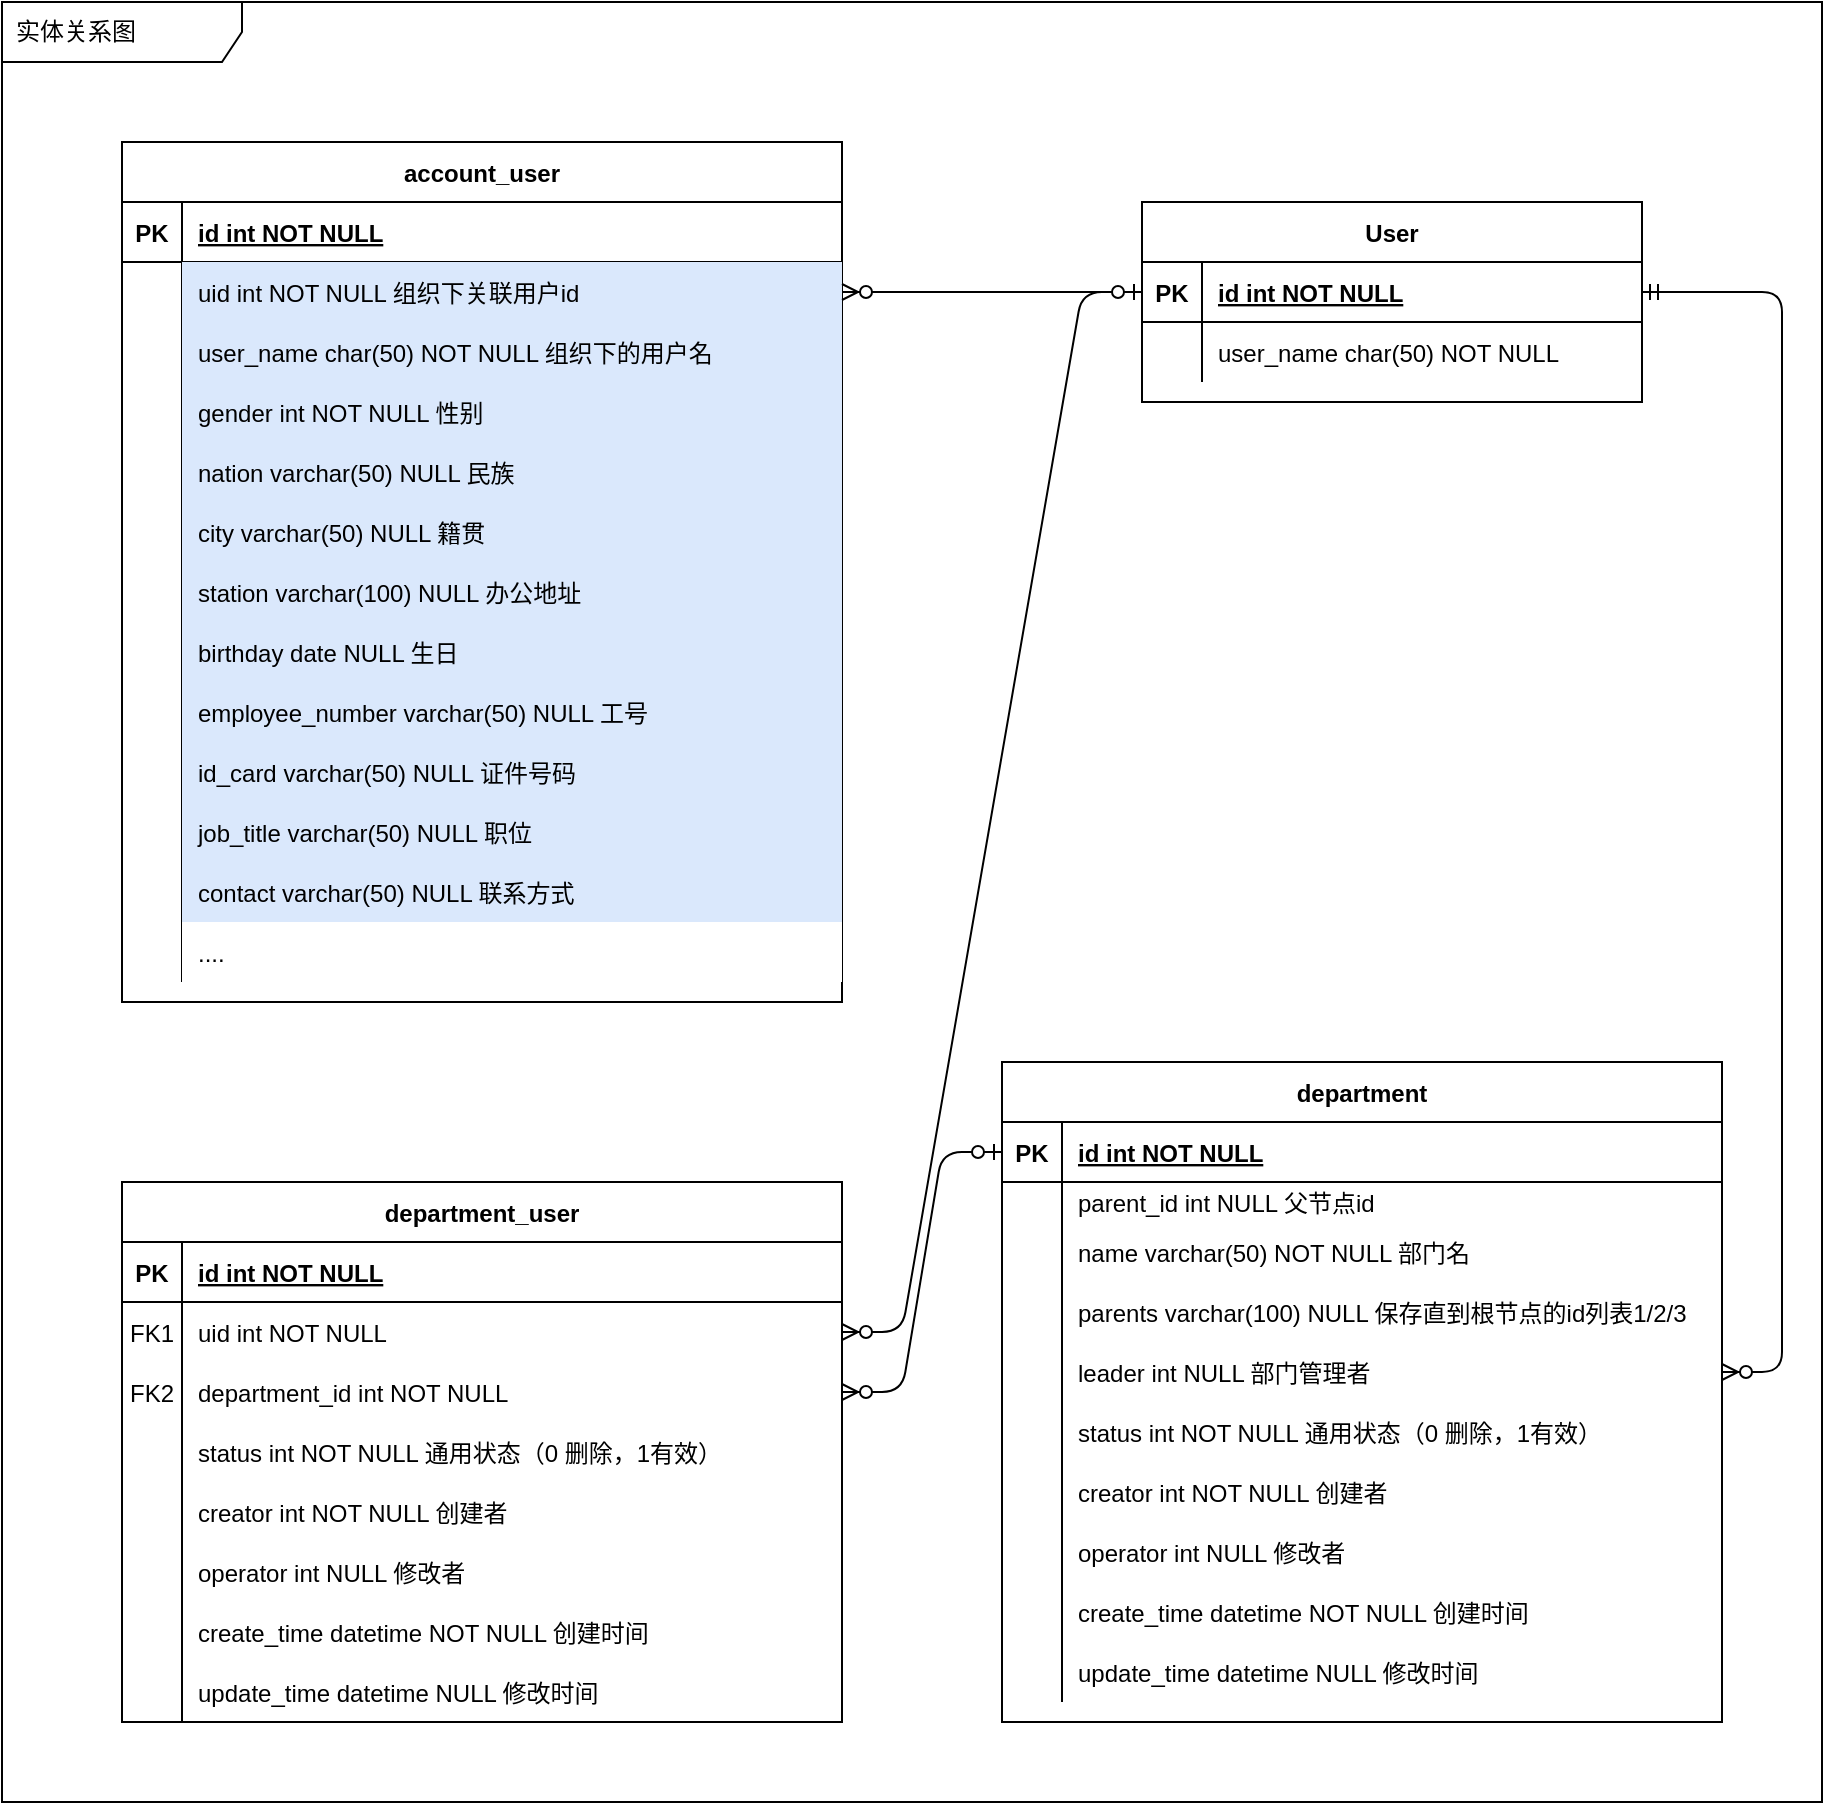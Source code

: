 <mxfile version="15.2.1" type="github" pages="2">
  <diagram id="R2lEEEUBdFMjLlhIrx00" name="部门成员">
    <mxGraphModel dx="2608" dy="819" grid="1" gridSize="10" guides="1" tooltips="1" connect="1" arrows="1" fold="1" page="1" pageScale="1" pageWidth="850" pageHeight="1100" math="0" shadow="0" extFonts="Permanent Marker^https://fonts.googleapis.com/css?family=Permanent+Marker">
      <root>
        <mxCell id="0" />
        <mxCell id="1" parent="0" />
        <mxCell id="nXsBDGM92rr0ssVComMT-1" value="实体关系图" style="shape=umlFrame;whiteSpace=wrap;html=1;width=120;height=30;boundedLbl=1;verticalAlign=middle;align=left;spacingLeft=5;" vertex="1" parent="1">
          <mxGeometry x="-60" y="60" width="910" height="900" as="geometry" />
        </mxCell>
        <mxCell id="C-vyLk0tnHw3VtMMgP7b-1" value="" style="edgeStyle=entityRelationEdgeStyle;endArrow=ERzeroToMany;startArrow=ERone;endFill=1;startFill=0;" parent="1" source="C-vyLk0tnHw3VtMMgP7b-24" target="C-vyLk0tnHw3VtMMgP7b-6" edge="1">
          <mxGeometry width="100" height="100" relative="1" as="geometry">
            <mxPoint x="400" y="720" as="sourcePoint" />
            <mxPoint x="500" y="620" as="targetPoint" />
          </mxGeometry>
        </mxCell>
        <mxCell id="C-vyLk0tnHw3VtMMgP7b-2" value="department_user" style="shape=table;startSize=30;container=1;collapsible=1;childLayout=tableLayout;fixedRows=1;rowLines=0;fontStyle=1;align=center;resizeLast=1;" parent="1" vertex="1">
          <mxGeometry y="650" width="360" height="270" as="geometry" />
        </mxCell>
        <mxCell id="C-vyLk0tnHw3VtMMgP7b-3" value="" style="shape=partialRectangle;collapsible=0;dropTarget=0;pointerEvents=0;fillColor=none;points=[[0,0.5],[1,0.5]];portConstraint=eastwest;top=0;left=0;right=0;bottom=1;" parent="C-vyLk0tnHw3VtMMgP7b-2" vertex="1">
          <mxGeometry y="30" width="360" height="30" as="geometry" />
        </mxCell>
        <mxCell id="C-vyLk0tnHw3VtMMgP7b-4" value="PK" style="shape=partialRectangle;overflow=hidden;connectable=0;fillColor=none;top=0;left=0;bottom=0;right=0;fontStyle=1;" parent="C-vyLk0tnHw3VtMMgP7b-3" vertex="1">
          <mxGeometry width="30" height="30" as="geometry" />
        </mxCell>
        <mxCell id="C-vyLk0tnHw3VtMMgP7b-5" value="id int NOT NULL " style="shape=partialRectangle;overflow=hidden;connectable=0;fillColor=none;top=0;left=0;bottom=0;right=0;align=left;spacingLeft=6;fontStyle=5;" parent="C-vyLk0tnHw3VtMMgP7b-3" vertex="1">
          <mxGeometry x="30" width="330" height="30" as="geometry" />
        </mxCell>
        <mxCell id="C-vyLk0tnHw3VtMMgP7b-6" value="" style="shape=partialRectangle;collapsible=0;dropTarget=0;pointerEvents=0;fillColor=none;points=[[0,0.5],[1,0.5]];portConstraint=eastwest;top=0;left=0;right=0;bottom=0;" parent="C-vyLk0tnHw3VtMMgP7b-2" vertex="1">
          <mxGeometry y="60" width="360" height="30" as="geometry" />
        </mxCell>
        <mxCell id="C-vyLk0tnHw3VtMMgP7b-7" value="FK1" style="shape=partialRectangle;overflow=hidden;connectable=0;fillColor=none;top=0;left=0;bottom=0;right=0;" parent="C-vyLk0tnHw3VtMMgP7b-6" vertex="1">
          <mxGeometry width="30" height="30" as="geometry" />
        </mxCell>
        <mxCell id="C-vyLk0tnHw3VtMMgP7b-8" value="uid int NOT NULL" style="shape=partialRectangle;overflow=hidden;connectable=0;fillColor=none;top=0;left=0;bottom=0;right=0;align=left;spacingLeft=6;" parent="C-vyLk0tnHw3VtMMgP7b-6" vertex="1">
          <mxGeometry x="30" width="330" height="30" as="geometry" />
        </mxCell>
        <mxCell id="C-vyLk0tnHw3VtMMgP7b-9" value="" style="shape=partialRectangle;collapsible=0;dropTarget=0;pointerEvents=0;fillColor=none;points=[[0,0.5],[1,0.5]];portConstraint=eastwest;top=0;left=0;right=0;bottom=0;" parent="C-vyLk0tnHw3VtMMgP7b-2" vertex="1">
          <mxGeometry y="90" width="360" height="30" as="geometry" />
        </mxCell>
        <mxCell id="C-vyLk0tnHw3VtMMgP7b-10" value="FK2" style="shape=partialRectangle;overflow=hidden;connectable=0;fillColor=none;top=0;left=0;bottom=0;right=0;" parent="C-vyLk0tnHw3VtMMgP7b-9" vertex="1">
          <mxGeometry width="30" height="30" as="geometry" />
        </mxCell>
        <mxCell id="C-vyLk0tnHw3VtMMgP7b-11" value="department_id int NOT NULL" style="shape=partialRectangle;overflow=hidden;connectable=0;fillColor=none;top=0;left=0;bottom=0;right=0;align=left;spacingLeft=6;" parent="C-vyLk0tnHw3VtMMgP7b-9" vertex="1">
          <mxGeometry x="30" width="330" height="30" as="geometry" />
        </mxCell>
        <mxCell id="Lw-cmZCCrCGT3gQhGZ3B-30" value="" style="shape=partialRectangle;collapsible=0;dropTarget=0;pointerEvents=0;fillColor=none;points=[[0,0.5],[1,0.5]];portConstraint=eastwest;top=0;left=0;right=0;bottom=0;" vertex="1" parent="C-vyLk0tnHw3VtMMgP7b-2">
          <mxGeometry y="120" width="360" height="30" as="geometry" />
        </mxCell>
        <mxCell id="Lw-cmZCCrCGT3gQhGZ3B-31" value="" style="shape=partialRectangle;overflow=hidden;connectable=0;fillColor=none;top=0;left=0;bottom=0;right=0;" vertex="1" parent="Lw-cmZCCrCGT3gQhGZ3B-30">
          <mxGeometry width="30" height="30" as="geometry" />
        </mxCell>
        <mxCell id="Lw-cmZCCrCGT3gQhGZ3B-32" value="status int NOT NULL 通用状态（0 删除，1有效）" style="shape=partialRectangle;overflow=hidden;connectable=0;fillColor=none;top=0;left=0;bottom=0;right=0;align=left;spacingLeft=6;" vertex="1" parent="Lw-cmZCCrCGT3gQhGZ3B-30">
          <mxGeometry x="30" width="330" height="30" as="geometry" />
        </mxCell>
        <mxCell id="Lw-cmZCCrCGT3gQhGZ3B-33" value="" style="shape=partialRectangle;collapsible=0;dropTarget=0;pointerEvents=0;fillColor=none;points=[[0,0.5],[1,0.5]];portConstraint=eastwest;top=0;left=0;right=0;bottom=0;" vertex="1" parent="C-vyLk0tnHw3VtMMgP7b-2">
          <mxGeometry y="150" width="360" height="30" as="geometry" />
        </mxCell>
        <mxCell id="Lw-cmZCCrCGT3gQhGZ3B-34" value="" style="shape=partialRectangle;overflow=hidden;connectable=0;fillColor=none;top=0;left=0;bottom=0;right=0;" vertex="1" parent="Lw-cmZCCrCGT3gQhGZ3B-33">
          <mxGeometry width="30" height="30" as="geometry" />
        </mxCell>
        <mxCell id="Lw-cmZCCrCGT3gQhGZ3B-35" value="creator int NOT NULL 创建者" style="shape=partialRectangle;overflow=hidden;connectable=0;fillColor=none;top=0;left=0;bottom=0;right=0;align=left;spacingLeft=6;" vertex="1" parent="Lw-cmZCCrCGT3gQhGZ3B-33">
          <mxGeometry x="30" width="330" height="30" as="geometry" />
        </mxCell>
        <mxCell id="Lw-cmZCCrCGT3gQhGZ3B-36" value="" style="shape=partialRectangle;collapsible=0;dropTarget=0;pointerEvents=0;fillColor=none;points=[[0,0.5],[1,0.5]];portConstraint=eastwest;top=0;left=0;right=0;bottom=0;" vertex="1" parent="C-vyLk0tnHw3VtMMgP7b-2">
          <mxGeometry y="180" width="360" height="30" as="geometry" />
        </mxCell>
        <mxCell id="Lw-cmZCCrCGT3gQhGZ3B-37" value="" style="shape=partialRectangle;overflow=hidden;connectable=0;fillColor=none;top=0;left=0;bottom=0;right=0;" vertex="1" parent="Lw-cmZCCrCGT3gQhGZ3B-36">
          <mxGeometry width="30" height="30" as="geometry" />
        </mxCell>
        <mxCell id="Lw-cmZCCrCGT3gQhGZ3B-38" value="operator int NULL 修改者" style="shape=partialRectangle;overflow=hidden;connectable=0;fillColor=none;top=0;left=0;bottom=0;right=0;align=left;spacingLeft=6;" vertex="1" parent="Lw-cmZCCrCGT3gQhGZ3B-36">
          <mxGeometry x="30" width="330" height="30" as="geometry" />
        </mxCell>
        <mxCell id="Lw-cmZCCrCGT3gQhGZ3B-39" value="" style="shape=partialRectangle;collapsible=0;dropTarget=0;pointerEvents=0;fillColor=none;points=[[0,0.5],[1,0.5]];portConstraint=eastwest;top=0;left=0;right=0;bottom=0;" vertex="1" parent="C-vyLk0tnHw3VtMMgP7b-2">
          <mxGeometry y="210" width="360" height="30" as="geometry" />
        </mxCell>
        <mxCell id="Lw-cmZCCrCGT3gQhGZ3B-40" value="" style="shape=partialRectangle;overflow=hidden;connectable=0;fillColor=none;top=0;left=0;bottom=0;right=0;" vertex="1" parent="Lw-cmZCCrCGT3gQhGZ3B-39">
          <mxGeometry width="30" height="30" as="geometry" />
        </mxCell>
        <mxCell id="Lw-cmZCCrCGT3gQhGZ3B-41" value="create_time datetime NOT NULL 创建时间" style="shape=partialRectangle;overflow=hidden;connectable=0;fillColor=none;top=0;left=0;bottom=0;right=0;align=left;spacingLeft=6;" vertex="1" parent="Lw-cmZCCrCGT3gQhGZ3B-39">
          <mxGeometry x="30" width="330" height="30" as="geometry" />
        </mxCell>
        <mxCell id="Lw-cmZCCrCGT3gQhGZ3B-42" value="" style="shape=partialRectangle;collapsible=0;dropTarget=0;pointerEvents=0;fillColor=none;points=[[0,0.5],[1,0.5]];portConstraint=eastwest;top=0;left=0;right=0;bottom=0;" vertex="1" parent="C-vyLk0tnHw3VtMMgP7b-2">
          <mxGeometry y="240" width="360" height="30" as="geometry" />
        </mxCell>
        <mxCell id="Lw-cmZCCrCGT3gQhGZ3B-43" value="" style="shape=partialRectangle;overflow=hidden;connectable=0;fillColor=none;top=0;left=0;bottom=0;right=0;" vertex="1" parent="Lw-cmZCCrCGT3gQhGZ3B-42">
          <mxGeometry width="30" height="30" as="geometry" />
        </mxCell>
        <mxCell id="Lw-cmZCCrCGT3gQhGZ3B-44" value="update_time datetime NULL 修改时间" style="shape=partialRectangle;overflow=hidden;connectable=0;fillColor=none;top=0;left=0;bottom=0;right=0;align=left;spacingLeft=6;" vertex="1" parent="Lw-cmZCCrCGT3gQhGZ3B-42">
          <mxGeometry x="30" width="330" height="30" as="geometry" />
        </mxCell>
        <mxCell id="C-vyLk0tnHw3VtMMgP7b-13" value="department" style="shape=table;startSize=30;container=1;collapsible=1;childLayout=tableLayout;fixedRows=1;rowLines=0;fontStyle=1;align=center;resizeLast=1;" parent="1" vertex="1">
          <mxGeometry x="440" y="590" width="360" height="330" as="geometry" />
        </mxCell>
        <mxCell id="C-vyLk0tnHw3VtMMgP7b-14" value="" style="shape=partialRectangle;collapsible=0;dropTarget=0;pointerEvents=0;fillColor=none;points=[[0,0.5],[1,0.5]];portConstraint=eastwest;top=0;left=0;right=0;bottom=1;" parent="C-vyLk0tnHw3VtMMgP7b-13" vertex="1">
          <mxGeometry y="30" width="360" height="30" as="geometry" />
        </mxCell>
        <mxCell id="C-vyLk0tnHw3VtMMgP7b-15" value="PK" style="shape=partialRectangle;overflow=hidden;connectable=0;fillColor=none;top=0;left=0;bottom=0;right=0;fontStyle=1;" parent="C-vyLk0tnHw3VtMMgP7b-14" vertex="1">
          <mxGeometry width="30" height="30" as="geometry" />
        </mxCell>
        <mxCell id="C-vyLk0tnHw3VtMMgP7b-16" value="id int NOT NULL " style="shape=partialRectangle;overflow=hidden;connectable=0;fillColor=none;top=0;left=0;bottom=0;right=0;align=left;spacingLeft=6;fontStyle=5;" parent="C-vyLk0tnHw3VtMMgP7b-14" vertex="1">
          <mxGeometry x="30" width="330" height="30" as="geometry" />
        </mxCell>
        <mxCell id="C-vyLk0tnHw3VtMMgP7b-17" value="" style="shape=partialRectangle;collapsible=0;dropTarget=0;pointerEvents=0;fillColor=none;points=[[0,0.5],[1,0.5]];portConstraint=eastwest;top=0;left=0;right=0;bottom=0;" parent="C-vyLk0tnHw3VtMMgP7b-13" vertex="1">
          <mxGeometry y="60" width="360" height="20" as="geometry" />
        </mxCell>
        <mxCell id="C-vyLk0tnHw3VtMMgP7b-18" value="" style="shape=partialRectangle;overflow=hidden;connectable=0;fillColor=none;top=0;left=0;bottom=0;right=0;" parent="C-vyLk0tnHw3VtMMgP7b-17" vertex="1">
          <mxGeometry width="30" height="20" as="geometry" />
        </mxCell>
        <mxCell id="C-vyLk0tnHw3VtMMgP7b-19" value="parent_id int NULL 父节点id" style="shape=partialRectangle;overflow=hidden;connectable=0;fillColor=none;top=0;left=0;bottom=0;right=0;align=left;spacingLeft=6;" parent="C-vyLk0tnHw3VtMMgP7b-17" vertex="1">
          <mxGeometry x="30" width="330" height="20" as="geometry" />
        </mxCell>
        <mxCell id="C-vyLk0tnHw3VtMMgP7b-20" value="" style="shape=partialRectangle;collapsible=0;dropTarget=0;pointerEvents=0;fillColor=none;points=[[0,0.5],[1,0.5]];portConstraint=eastwest;top=0;left=0;right=0;bottom=0;" parent="C-vyLk0tnHw3VtMMgP7b-13" vertex="1">
          <mxGeometry y="80" width="360" height="30" as="geometry" />
        </mxCell>
        <mxCell id="C-vyLk0tnHw3VtMMgP7b-21" value="" style="shape=partialRectangle;overflow=hidden;connectable=0;fillColor=none;top=0;left=0;bottom=0;right=0;" parent="C-vyLk0tnHw3VtMMgP7b-20" vertex="1">
          <mxGeometry width="30" height="30" as="geometry" />
        </mxCell>
        <mxCell id="C-vyLk0tnHw3VtMMgP7b-22" value="name varchar(50) NOT NULL 部门名" style="shape=partialRectangle;overflow=hidden;connectable=0;fillColor=none;top=0;left=0;bottom=0;right=0;align=left;spacingLeft=6;" parent="C-vyLk0tnHw3VtMMgP7b-20" vertex="1">
          <mxGeometry x="30" width="330" height="30" as="geometry" />
        </mxCell>
        <mxCell id="Lw-cmZCCrCGT3gQhGZ3B-7" value="" style="shape=partialRectangle;collapsible=0;dropTarget=0;pointerEvents=0;fillColor=none;points=[[0,0.5],[1,0.5]];portConstraint=eastwest;top=0;left=0;right=0;bottom=0;" vertex="1" parent="C-vyLk0tnHw3VtMMgP7b-13">
          <mxGeometry y="110" width="360" height="30" as="geometry" />
        </mxCell>
        <mxCell id="Lw-cmZCCrCGT3gQhGZ3B-8" value="" style="shape=partialRectangle;overflow=hidden;connectable=0;fillColor=none;top=0;left=0;bottom=0;right=0;" vertex="1" parent="Lw-cmZCCrCGT3gQhGZ3B-7">
          <mxGeometry width="30" height="30" as="geometry" />
        </mxCell>
        <mxCell id="Lw-cmZCCrCGT3gQhGZ3B-9" value="parents varchar(100) NULL 保存直到根节点的id列表1/2/3" style="shape=partialRectangle;overflow=hidden;connectable=0;fillColor=none;top=0;left=0;bottom=0;right=0;align=left;spacingLeft=6;" vertex="1" parent="Lw-cmZCCrCGT3gQhGZ3B-7">
          <mxGeometry x="30" width="330" height="30" as="geometry" />
        </mxCell>
        <mxCell id="Lw-cmZCCrCGT3gQhGZ3B-3" value="" style="shape=partialRectangle;collapsible=0;dropTarget=0;pointerEvents=0;fillColor=none;points=[[0,0.5],[1,0.5]];portConstraint=eastwest;top=0;left=0;right=0;bottom=0;" vertex="1" parent="C-vyLk0tnHw3VtMMgP7b-13">
          <mxGeometry y="140" width="360" height="30" as="geometry" />
        </mxCell>
        <mxCell id="Lw-cmZCCrCGT3gQhGZ3B-4" value="" style="shape=partialRectangle;overflow=hidden;connectable=0;fillColor=none;top=0;left=0;bottom=0;right=0;" vertex="1" parent="Lw-cmZCCrCGT3gQhGZ3B-3">
          <mxGeometry width="30" height="30" as="geometry" />
        </mxCell>
        <mxCell id="Lw-cmZCCrCGT3gQhGZ3B-5" value="leader int NULL 部门管理者" style="shape=partialRectangle;overflow=hidden;connectable=0;fillColor=none;top=0;left=0;bottom=0;right=0;align=left;spacingLeft=6;" vertex="1" parent="Lw-cmZCCrCGT3gQhGZ3B-3">
          <mxGeometry x="30" width="330" height="30" as="geometry" />
        </mxCell>
        <mxCell id="Lw-cmZCCrCGT3gQhGZ3B-10" value="" style="shape=partialRectangle;collapsible=0;dropTarget=0;pointerEvents=0;fillColor=none;points=[[0,0.5],[1,0.5]];portConstraint=eastwest;top=0;left=0;right=0;bottom=0;" vertex="1" parent="C-vyLk0tnHw3VtMMgP7b-13">
          <mxGeometry y="170" width="360" height="30" as="geometry" />
        </mxCell>
        <mxCell id="Lw-cmZCCrCGT3gQhGZ3B-11" value="" style="shape=partialRectangle;overflow=hidden;connectable=0;fillColor=none;top=0;left=0;bottom=0;right=0;" vertex="1" parent="Lw-cmZCCrCGT3gQhGZ3B-10">
          <mxGeometry width="30" height="30" as="geometry" />
        </mxCell>
        <mxCell id="Lw-cmZCCrCGT3gQhGZ3B-12" value="status int NOT NULL 通用状态（0 删除，1有效）" style="shape=partialRectangle;overflow=hidden;connectable=0;fillColor=none;top=0;left=0;bottom=0;right=0;align=left;spacingLeft=6;" vertex="1" parent="Lw-cmZCCrCGT3gQhGZ3B-10">
          <mxGeometry x="30" width="330" height="30" as="geometry" />
        </mxCell>
        <mxCell id="Lw-cmZCCrCGT3gQhGZ3B-13" value="" style="shape=partialRectangle;collapsible=0;dropTarget=0;pointerEvents=0;fillColor=none;points=[[0,0.5],[1,0.5]];portConstraint=eastwest;top=0;left=0;right=0;bottom=0;" vertex="1" parent="C-vyLk0tnHw3VtMMgP7b-13">
          <mxGeometry y="200" width="360" height="30" as="geometry" />
        </mxCell>
        <mxCell id="Lw-cmZCCrCGT3gQhGZ3B-14" value="" style="shape=partialRectangle;overflow=hidden;connectable=0;fillColor=none;top=0;left=0;bottom=0;right=0;" vertex="1" parent="Lw-cmZCCrCGT3gQhGZ3B-13">
          <mxGeometry width="30" height="30" as="geometry" />
        </mxCell>
        <mxCell id="Lw-cmZCCrCGT3gQhGZ3B-15" value="creator int NOT NULL 创建者" style="shape=partialRectangle;overflow=hidden;connectable=0;fillColor=none;top=0;left=0;bottom=0;right=0;align=left;spacingLeft=6;" vertex="1" parent="Lw-cmZCCrCGT3gQhGZ3B-13">
          <mxGeometry x="30" width="330" height="30" as="geometry" />
        </mxCell>
        <mxCell id="Lw-cmZCCrCGT3gQhGZ3B-16" value="" style="shape=partialRectangle;collapsible=0;dropTarget=0;pointerEvents=0;fillColor=none;points=[[0,0.5],[1,0.5]];portConstraint=eastwest;top=0;left=0;right=0;bottom=0;" vertex="1" parent="C-vyLk0tnHw3VtMMgP7b-13">
          <mxGeometry y="230" width="360" height="30" as="geometry" />
        </mxCell>
        <mxCell id="Lw-cmZCCrCGT3gQhGZ3B-17" value="" style="shape=partialRectangle;overflow=hidden;connectable=0;fillColor=none;top=0;left=0;bottom=0;right=0;" vertex="1" parent="Lw-cmZCCrCGT3gQhGZ3B-16">
          <mxGeometry width="30" height="30" as="geometry" />
        </mxCell>
        <mxCell id="Lw-cmZCCrCGT3gQhGZ3B-18" value="operator int NULL 修改者" style="shape=partialRectangle;overflow=hidden;connectable=0;fillColor=none;top=0;left=0;bottom=0;right=0;align=left;spacingLeft=6;" vertex="1" parent="Lw-cmZCCrCGT3gQhGZ3B-16">
          <mxGeometry x="30" width="330" height="30" as="geometry" />
        </mxCell>
        <mxCell id="Lw-cmZCCrCGT3gQhGZ3B-19" value="" style="shape=partialRectangle;collapsible=0;dropTarget=0;pointerEvents=0;fillColor=none;points=[[0,0.5],[1,0.5]];portConstraint=eastwest;top=0;left=0;right=0;bottom=0;" vertex="1" parent="C-vyLk0tnHw3VtMMgP7b-13">
          <mxGeometry y="260" width="360" height="30" as="geometry" />
        </mxCell>
        <mxCell id="Lw-cmZCCrCGT3gQhGZ3B-20" value="" style="shape=partialRectangle;overflow=hidden;connectable=0;fillColor=none;top=0;left=0;bottom=0;right=0;" vertex="1" parent="Lw-cmZCCrCGT3gQhGZ3B-19">
          <mxGeometry width="30" height="30" as="geometry" />
        </mxCell>
        <mxCell id="Lw-cmZCCrCGT3gQhGZ3B-21" value="create_time datetime NOT NULL 创建时间" style="shape=partialRectangle;overflow=hidden;connectable=0;fillColor=none;top=0;left=0;bottom=0;right=0;align=left;spacingLeft=6;" vertex="1" parent="Lw-cmZCCrCGT3gQhGZ3B-19">
          <mxGeometry x="30" width="330" height="30" as="geometry" />
        </mxCell>
        <mxCell id="Lw-cmZCCrCGT3gQhGZ3B-22" value="" style="shape=partialRectangle;collapsible=0;dropTarget=0;pointerEvents=0;fillColor=none;points=[[0,0.5],[1,0.5]];portConstraint=eastwest;top=0;left=0;right=0;bottom=0;" vertex="1" parent="C-vyLk0tnHw3VtMMgP7b-13">
          <mxGeometry y="290" width="360" height="30" as="geometry" />
        </mxCell>
        <mxCell id="Lw-cmZCCrCGT3gQhGZ3B-23" value="" style="shape=partialRectangle;overflow=hidden;connectable=0;fillColor=none;top=0;left=0;bottom=0;right=0;" vertex="1" parent="Lw-cmZCCrCGT3gQhGZ3B-22">
          <mxGeometry width="30" height="30" as="geometry" />
        </mxCell>
        <mxCell id="Lw-cmZCCrCGT3gQhGZ3B-24" value="update_time datetime NULL 修改时间" style="shape=partialRectangle;overflow=hidden;connectable=0;fillColor=none;top=0;left=0;bottom=0;right=0;align=left;spacingLeft=6;" vertex="1" parent="Lw-cmZCCrCGT3gQhGZ3B-22">
          <mxGeometry x="30" width="330" height="30" as="geometry" />
        </mxCell>
        <mxCell id="C-vyLk0tnHw3VtMMgP7b-23" value="User" style="shape=table;startSize=30;container=1;collapsible=1;childLayout=tableLayout;fixedRows=1;rowLines=0;fontStyle=1;align=center;resizeLast=1;" parent="1" vertex="1">
          <mxGeometry x="510" y="160" width="250" height="100" as="geometry" />
        </mxCell>
        <mxCell id="C-vyLk0tnHw3VtMMgP7b-24" value="" style="shape=partialRectangle;collapsible=0;dropTarget=0;pointerEvents=0;fillColor=none;points=[[0,0.5],[1,0.5]];portConstraint=eastwest;top=0;left=0;right=0;bottom=1;" parent="C-vyLk0tnHw3VtMMgP7b-23" vertex="1">
          <mxGeometry y="30" width="250" height="30" as="geometry" />
        </mxCell>
        <mxCell id="C-vyLk0tnHw3VtMMgP7b-25" value="PK" style="shape=partialRectangle;overflow=hidden;connectable=0;fillColor=none;top=0;left=0;bottom=0;right=0;fontStyle=1;" parent="C-vyLk0tnHw3VtMMgP7b-24" vertex="1">
          <mxGeometry width="30" height="30" as="geometry" />
        </mxCell>
        <mxCell id="C-vyLk0tnHw3VtMMgP7b-26" value="id int NOT NULL " style="shape=partialRectangle;overflow=hidden;connectable=0;fillColor=none;top=0;left=0;bottom=0;right=0;align=left;spacingLeft=6;fontStyle=5;" parent="C-vyLk0tnHw3VtMMgP7b-24" vertex="1">
          <mxGeometry x="30" width="220" height="30" as="geometry" />
        </mxCell>
        <mxCell id="C-vyLk0tnHw3VtMMgP7b-27" value="" style="shape=partialRectangle;collapsible=0;dropTarget=0;pointerEvents=0;fillColor=none;points=[[0,0.5],[1,0.5]];portConstraint=eastwest;top=0;left=0;right=0;bottom=0;" parent="C-vyLk0tnHw3VtMMgP7b-23" vertex="1">
          <mxGeometry y="60" width="250" height="30" as="geometry" />
        </mxCell>
        <mxCell id="C-vyLk0tnHw3VtMMgP7b-28" value="" style="shape=partialRectangle;overflow=hidden;connectable=0;fillColor=none;top=0;left=0;bottom=0;right=0;" parent="C-vyLk0tnHw3VtMMgP7b-27" vertex="1">
          <mxGeometry width="30" height="30" as="geometry" />
        </mxCell>
        <mxCell id="C-vyLk0tnHw3VtMMgP7b-29" value="user_name char(50) NOT NULL" style="shape=partialRectangle;overflow=hidden;connectable=0;fillColor=none;top=0;left=0;bottom=0;right=0;align=left;spacingLeft=6;" parent="C-vyLk0tnHw3VtMMgP7b-27" vertex="1">
          <mxGeometry x="30" width="220" height="30" as="geometry" />
        </mxCell>
        <mxCell id="Lw-cmZCCrCGT3gQhGZ3B-2" value="" style="edgeStyle=entityRelationEdgeStyle;fontSize=12;html=1;endArrow=ERzeroToMany;startArrow=ERzeroToOne;" edge="1" parent="1" source="C-vyLk0tnHw3VtMMgP7b-14" target="C-vyLk0tnHw3VtMMgP7b-9">
          <mxGeometry width="100" height="100" relative="1" as="geometry">
            <mxPoint x="820" y="310" as="sourcePoint" />
            <mxPoint x="820" y="200" as="targetPoint" />
          </mxGeometry>
        </mxCell>
        <mxCell id="Lw-cmZCCrCGT3gQhGZ3B-6" value="" style="edgeStyle=entityRelationEdgeStyle;fontSize=12;html=1;endArrow=ERzeroToMany;startArrow=ERmandOne;" edge="1" parent="1" source="C-vyLk0tnHw3VtMMgP7b-24" target="Lw-cmZCCrCGT3gQhGZ3B-3">
          <mxGeometry width="100" height="100" relative="1" as="geometry">
            <mxPoint x="250" y="440" as="sourcePoint" />
            <mxPoint x="350" y="340" as="targetPoint" />
          </mxGeometry>
        </mxCell>
        <mxCell id="Lw-cmZCCrCGT3gQhGZ3B-51" value="account_user" style="shape=table;startSize=30;container=1;collapsible=1;childLayout=tableLayout;fixedRows=1;rowLines=0;fontStyle=1;align=center;resizeLast=1;" vertex="1" parent="1">
          <mxGeometry y="130" width="360" height="430" as="geometry" />
        </mxCell>
        <mxCell id="Lw-cmZCCrCGT3gQhGZ3B-52" value="" style="shape=partialRectangle;collapsible=0;dropTarget=0;pointerEvents=0;fillColor=none;points=[[0,0.5],[1,0.5]];portConstraint=eastwest;top=0;left=0;right=0;bottom=1;" vertex="1" parent="Lw-cmZCCrCGT3gQhGZ3B-51">
          <mxGeometry y="30" width="360" height="30" as="geometry" />
        </mxCell>
        <mxCell id="Lw-cmZCCrCGT3gQhGZ3B-53" value="PK" style="shape=partialRectangle;overflow=hidden;connectable=0;fillColor=none;top=0;left=0;bottom=0;right=0;fontStyle=1;" vertex="1" parent="Lw-cmZCCrCGT3gQhGZ3B-52">
          <mxGeometry width="30" height="30" as="geometry" />
        </mxCell>
        <mxCell id="Lw-cmZCCrCGT3gQhGZ3B-54" value="id int NOT NULL " style="shape=partialRectangle;overflow=hidden;connectable=0;fillColor=none;top=0;left=0;bottom=0;right=0;align=left;spacingLeft=6;fontStyle=5;" vertex="1" parent="Lw-cmZCCrCGT3gQhGZ3B-52">
          <mxGeometry x="30" width="330" height="30" as="geometry" />
        </mxCell>
        <mxCell id="Lw-cmZCCrCGT3gQhGZ3B-60" value="" style="shape=partialRectangle;collapsible=0;dropTarget=0;pointerEvents=0;fillColor=none;points=[[0,0.5],[1,0.5]];portConstraint=eastwest;top=0;left=0;right=0;bottom=0;" vertex="1" parent="Lw-cmZCCrCGT3gQhGZ3B-51">
          <mxGeometry y="60" width="360" height="30" as="geometry" />
        </mxCell>
        <mxCell id="Lw-cmZCCrCGT3gQhGZ3B-61" value="" style="shape=partialRectangle;overflow=hidden;connectable=0;fillColor=none;top=0;left=0;bottom=0;right=0;" vertex="1" parent="Lw-cmZCCrCGT3gQhGZ3B-60">
          <mxGeometry width="30" height="30" as="geometry" />
        </mxCell>
        <mxCell id="Lw-cmZCCrCGT3gQhGZ3B-62" value="uid int NOT NULL 组织下关联用户id" style="shape=partialRectangle;overflow=hidden;connectable=0;fillColor=#dae8fc;top=0;left=0;bottom=0;right=0;align=left;spacingLeft=6;strokeColor=#6c8ebf;" vertex="1" parent="Lw-cmZCCrCGT3gQhGZ3B-60">
          <mxGeometry x="30" width="330" height="30" as="geometry" />
        </mxCell>
        <mxCell id="Lw-cmZCCrCGT3gQhGZ3B-55" value="" style="shape=partialRectangle;collapsible=0;dropTarget=0;pointerEvents=0;fillColor=none;points=[[0,0.5],[1,0.5]];portConstraint=eastwest;top=0;left=0;right=0;bottom=0;" vertex="1" parent="Lw-cmZCCrCGT3gQhGZ3B-51">
          <mxGeometry y="90" width="360" height="30" as="geometry" />
        </mxCell>
        <mxCell id="Lw-cmZCCrCGT3gQhGZ3B-56" value="" style="shape=partialRectangle;overflow=hidden;connectable=0;fillColor=none;top=0;left=0;bottom=0;right=0;" vertex="1" parent="Lw-cmZCCrCGT3gQhGZ3B-55">
          <mxGeometry width="30" height="30" as="geometry" />
        </mxCell>
        <mxCell id="Lw-cmZCCrCGT3gQhGZ3B-57" value="user_name char(50) NOT NULL 组织下的用户名" style="shape=partialRectangle;overflow=hidden;connectable=0;fillColor=#dae8fc;top=0;left=0;bottom=0;right=0;align=left;spacingLeft=6;strokeColor=#6c8ebf;" vertex="1" parent="Lw-cmZCCrCGT3gQhGZ3B-55">
          <mxGeometry x="30" width="330" height="30" as="geometry" />
        </mxCell>
        <mxCell id="Lw-cmZCCrCGT3gQhGZ3B-63" value="" style="shape=partialRectangle;collapsible=0;dropTarget=0;pointerEvents=0;fillColor=none;points=[[0,0.5],[1,0.5]];portConstraint=eastwest;top=0;left=0;right=0;bottom=0;" vertex="1" parent="Lw-cmZCCrCGT3gQhGZ3B-51">
          <mxGeometry y="120" width="360" height="30" as="geometry" />
        </mxCell>
        <mxCell id="Lw-cmZCCrCGT3gQhGZ3B-64" value="" style="shape=partialRectangle;overflow=hidden;connectable=0;fillColor=none;top=0;left=0;bottom=0;right=0;" vertex="1" parent="Lw-cmZCCrCGT3gQhGZ3B-63">
          <mxGeometry width="30" height="30" as="geometry" />
        </mxCell>
        <mxCell id="Lw-cmZCCrCGT3gQhGZ3B-65" value="gender int NOT NULL 性别" style="shape=partialRectangle;overflow=hidden;connectable=0;fillColor=#dae8fc;top=0;left=0;bottom=0;right=0;align=left;spacingLeft=6;strokeColor=#6c8ebf;" vertex="1" parent="Lw-cmZCCrCGT3gQhGZ3B-63">
          <mxGeometry x="30" width="330" height="30" as="geometry" />
        </mxCell>
        <mxCell id="Lw-cmZCCrCGT3gQhGZ3B-66" value="" style="shape=partialRectangle;collapsible=0;dropTarget=0;pointerEvents=0;fillColor=none;points=[[0,0.5],[1,0.5]];portConstraint=eastwest;top=0;left=0;right=0;bottom=0;" vertex="1" parent="Lw-cmZCCrCGT3gQhGZ3B-51">
          <mxGeometry y="150" width="360" height="30" as="geometry" />
        </mxCell>
        <mxCell id="Lw-cmZCCrCGT3gQhGZ3B-67" value="" style="shape=partialRectangle;overflow=hidden;connectable=0;fillColor=none;top=0;left=0;bottom=0;right=0;" vertex="1" parent="Lw-cmZCCrCGT3gQhGZ3B-66">
          <mxGeometry width="30" height="30" as="geometry" />
        </mxCell>
        <mxCell id="Lw-cmZCCrCGT3gQhGZ3B-68" value="nation varchar(50) NULL 民族" style="shape=partialRectangle;overflow=hidden;connectable=0;fillColor=#dae8fc;top=0;left=0;bottom=0;right=0;align=left;spacingLeft=6;strokeColor=#6c8ebf;" vertex="1" parent="Lw-cmZCCrCGT3gQhGZ3B-66">
          <mxGeometry x="30" width="330" height="30" as="geometry" />
        </mxCell>
        <mxCell id="Lw-cmZCCrCGT3gQhGZ3B-69" value="" style="shape=partialRectangle;collapsible=0;dropTarget=0;pointerEvents=0;fillColor=none;points=[[0,0.5],[1,0.5]];portConstraint=eastwest;top=0;left=0;right=0;bottom=0;" vertex="1" parent="Lw-cmZCCrCGT3gQhGZ3B-51">
          <mxGeometry y="180" width="360" height="30" as="geometry" />
        </mxCell>
        <mxCell id="Lw-cmZCCrCGT3gQhGZ3B-70" value="" style="shape=partialRectangle;overflow=hidden;connectable=0;fillColor=none;top=0;left=0;bottom=0;right=0;" vertex="1" parent="Lw-cmZCCrCGT3gQhGZ3B-69">
          <mxGeometry width="30" height="30" as="geometry" />
        </mxCell>
        <mxCell id="Lw-cmZCCrCGT3gQhGZ3B-71" value="city varchar(50) NULL 籍贯" style="shape=partialRectangle;overflow=hidden;connectable=0;fillColor=#dae8fc;top=0;left=0;bottom=0;right=0;align=left;spacingLeft=6;strokeColor=#6c8ebf;" vertex="1" parent="Lw-cmZCCrCGT3gQhGZ3B-69">
          <mxGeometry x="30" width="330" height="30" as="geometry" />
        </mxCell>
        <mxCell id="Lw-cmZCCrCGT3gQhGZ3B-72" value="" style="shape=partialRectangle;collapsible=0;dropTarget=0;pointerEvents=0;fillColor=none;points=[[0,0.5],[1,0.5]];portConstraint=eastwest;top=0;left=0;right=0;bottom=0;" vertex="1" parent="Lw-cmZCCrCGT3gQhGZ3B-51">
          <mxGeometry y="210" width="360" height="30" as="geometry" />
        </mxCell>
        <mxCell id="Lw-cmZCCrCGT3gQhGZ3B-73" value="" style="shape=partialRectangle;overflow=hidden;connectable=0;fillColor=none;top=0;left=0;bottom=0;right=0;" vertex="1" parent="Lw-cmZCCrCGT3gQhGZ3B-72">
          <mxGeometry width="30" height="30" as="geometry" />
        </mxCell>
        <mxCell id="Lw-cmZCCrCGT3gQhGZ3B-74" value="station varchar(100) NULL 办公地址" style="shape=partialRectangle;overflow=hidden;connectable=0;fillColor=#dae8fc;top=0;left=0;bottom=0;right=0;align=left;spacingLeft=6;strokeColor=#6c8ebf;" vertex="1" parent="Lw-cmZCCrCGT3gQhGZ3B-72">
          <mxGeometry x="30" width="330" height="30" as="geometry" />
        </mxCell>
        <mxCell id="Lw-cmZCCrCGT3gQhGZ3B-75" value="" style="shape=partialRectangle;collapsible=0;dropTarget=0;pointerEvents=0;fillColor=none;points=[[0,0.5],[1,0.5]];portConstraint=eastwest;top=0;left=0;right=0;bottom=0;" vertex="1" parent="Lw-cmZCCrCGT3gQhGZ3B-51">
          <mxGeometry y="240" width="360" height="30" as="geometry" />
        </mxCell>
        <mxCell id="Lw-cmZCCrCGT3gQhGZ3B-76" value="" style="shape=partialRectangle;overflow=hidden;connectable=0;fillColor=none;top=0;left=0;bottom=0;right=0;" vertex="1" parent="Lw-cmZCCrCGT3gQhGZ3B-75">
          <mxGeometry width="30" height="30" as="geometry" />
        </mxCell>
        <mxCell id="Lw-cmZCCrCGT3gQhGZ3B-77" value="birthday date NULL 生日" style="shape=partialRectangle;overflow=hidden;connectable=0;fillColor=#dae8fc;top=0;left=0;bottom=0;right=0;align=left;spacingLeft=6;strokeColor=#6c8ebf;" vertex="1" parent="Lw-cmZCCrCGT3gQhGZ3B-75">
          <mxGeometry x="30" width="330" height="30" as="geometry" />
        </mxCell>
        <mxCell id="Lw-cmZCCrCGT3gQhGZ3B-78" value="" style="shape=partialRectangle;collapsible=0;dropTarget=0;pointerEvents=0;fillColor=none;points=[[0,0.5],[1,0.5]];portConstraint=eastwest;top=0;left=0;right=0;bottom=0;" vertex="1" parent="Lw-cmZCCrCGT3gQhGZ3B-51">
          <mxGeometry y="270" width="360" height="30" as="geometry" />
        </mxCell>
        <mxCell id="Lw-cmZCCrCGT3gQhGZ3B-79" value="" style="shape=partialRectangle;overflow=hidden;connectable=0;fillColor=none;top=0;left=0;bottom=0;right=0;" vertex="1" parent="Lw-cmZCCrCGT3gQhGZ3B-78">
          <mxGeometry width="30" height="30" as="geometry" />
        </mxCell>
        <mxCell id="Lw-cmZCCrCGT3gQhGZ3B-80" value="employee_number varchar(50) NULL 工号" style="shape=partialRectangle;overflow=hidden;connectable=0;fillColor=#dae8fc;top=0;left=0;bottom=0;right=0;align=left;spacingLeft=6;strokeColor=#6c8ebf;" vertex="1" parent="Lw-cmZCCrCGT3gQhGZ3B-78">
          <mxGeometry x="30" width="330" height="30" as="geometry" />
        </mxCell>
        <mxCell id="Lw-cmZCCrCGT3gQhGZ3B-81" value="" style="shape=partialRectangle;collapsible=0;dropTarget=0;pointerEvents=0;fillColor=none;points=[[0,0.5],[1,0.5]];portConstraint=eastwest;top=0;left=0;right=0;bottom=0;" vertex="1" parent="Lw-cmZCCrCGT3gQhGZ3B-51">
          <mxGeometry y="300" width="360" height="30" as="geometry" />
        </mxCell>
        <mxCell id="Lw-cmZCCrCGT3gQhGZ3B-82" value="" style="shape=partialRectangle;overflow=hidden;connectable=0;fillColor=none;top=0;left=0;bottom=0;right=0;" vertex="1" parent="Lw-cmZCCrCGT3gQhGZ3B-81">
          <mxGeometry width="30" height="30" as="geometry" />
        </mxCell>
        <mxCell id="Lw-cmZCCrCGT3gQhGZ3B-83" value="id_card varchar(50) NULL 证件号码" style="shape=partialRectangle;overflow=hidden;connectable=0;fillColor=#dae8fc;top=0;left=0;bottom=0;right=0;align=left;spacingLeft=6;strokeColor=#6c8ebf;" vertex="1" parent="Lw-cmZCCrCGT3gQhGZ3B-81">
          <mxGeometry x="30" width="330" height="30" as="geometry" />
        </mxCell>
        <mxCell id="Lw-cmZCCrCGT3gQhGZ3B-84" value="" style="shape=partialRectangle;collapsible=0;dropTarget=0;pointerEvents=0;fillColor=none;points=[[0,0.5],[1,0.5]];portConstraint=eastwest;top=0;left=0;right=0;bottom=0;" vertex="1" parent="Lw-cmZCCrCGT3gQhGZ3B-51">
          <mxGeometry y="330" width="360" height="30" as="geometry" />
        </mxCell>
        <mxCell id="Lw-cmZCCrCGT3gQhGZ3B-85" value="" style="shape=partialRectangle;overflow=hidden;connectable=0;fillColor=none;top=0;left=0;bottom=0;right=0;" vertex="1" parent="Lw-cmZCCrCGT3gQhGZ3B-84">
          <mxGeometry width="30" height="30" as="geometry" />
        </mxCell>
        <mxCell id="Lw-cmZCCrCGT3gQhGZ3B-86" value="job_title varchar(50) NULL 职位" style="shape=partialRectangle;overflow=hidden;connectable=0;fillColor=#dae8fc;top=0;left=0;bottom=0;right=0;align=left;spacingLeft=6;strokeColor=#6c8ebf;" vertex="1" parent="Lw-cmZCCrCGT3gQhGZ3B-84">
          <mxGeometry x="30" width="330" height="30" as="geometry" />
        </mxCell>
        <mxCell id="Lw-cmZCCrCGT3gQhGZ3B-87" value="" style="shape=partialRectangle;collapsible=0;dropTarget=0;pointerEvents=0;fillColor=none;points=[[0,0.5],[1,0.5]];portConstraint=eastwest;top=0;left=0;right=0;bottom=0;" vertex="1" parent="Lw-cmZCCrCGT3gQhGZ3B-51">
          <mxGeometry y="360" width="360" height="30" as="geometry" />
        </mxCell>
        <mxCell id="Lw-cmZCCrCGT3gQhGZ3B-88" value="" style="shape=partialRectangle;overflow=hidden;connectable=0;fillColor=none;top=0;left=0;bottom=0;right=0;" vertex="1" parent="Lw-cmZCCrCGT3gQhGZ3B-87">
          <mxGeometry width="30" height="30" as="geometry" />
        </mxCell>
        <mxCell id="Lw-cmZCCrCGT3gQhGZ3B-89" value="contact varchar(50) NULL 联系方式" style="shape=partialRectangle;overflow=hidden;connectable=0;fillColor=#dae8fc;top=0;left=0;bottom=0;right=0;align=left;spacingLeft=6;strokeColor=#6c8ebf;" vertex="1" parent="Lw-cmZCCrCGT3gQhGZ3B-87">
          <mxGeometry x="30" width="330" height="30" as="geometry" />
        </mxCell>
        <mxCell id="Lw-cmZCCrCGT3gQhGZ3B-90" value="" style="shape=partialRectangle;collapsible=0;dropTarget=0;pointerEvents=0;fillColor=none;points=[[0,0.5],[1,0.5]];portConstraint=eastwest;top=0;left=0;right=0;bottom=0;" vertex="1" parent="Lw-cmZCCrCGT3gQhGZ3B-51">
          <mxGeometry y="390" width="360" height="30" as="geometry" />
        </mxCell>
        <mxCell id="Lw-cmZCCrCGT3gQhGZ3B-91" value="" style="shape=partialRectangle;overflow=hidden;connectable=0;fillColor=none;top=0;left=0;bottom=0;right=0;" vertex="1" parent="Lw-cmZCCrCGT3gQhGZ3B-90">
          <mxGeometry width="30" height="30" as="geometry" />
        </mxCell>
        <mxCell id="Lw-cmZCCrCGT3gQhGZ3B-92" value="...." style="shape=partialRectangle;overflow=hidden;connectable=0;top=0;left=0;bottom=0;right=0;align=left;spacingLeft=6;" vertex="1" parent="Lw-cmZCCrCGT3gQhGZ3B-90">
          <mxGeometry x="30" width="330" height="30" as="geometry" />
        </mxCell>
        <mxCell id="Lw-cmZCCrCGT3gQhGZ3B-59" value="" style="edgeStyle=entityRelationEdgeStyle;fontSize=12;html=1;endArrow=ERzeroToMany;startArrow=ERzeroToOne;" edge="1" parent="1" source="C-vyLk0tnHw3VtMMgP7b-24" target="Lw-cmZCCrCGT3gQhGZ3B-60">
          <mxGeometry width="100" height="100" relative="1" as="geometry">
            <mxPoint x="-120" y="620" as="sourcePoint" />
            <mxPoint x="-20" y="520" as="targetPoint" />
          </mxGeometry>
        </mxCell>
      </root>
    </mxGraphModel>
  </diagram>
  <diagram id="J_4_rdJMKayfC9_2rq-0" name="添加账号流程">
    <mxGraphModel dx="1758" dy="819" grid="1" gridSize="10" guides="1" tooltips="1" connect="1" arrows="1" fold="1" page="1" pageScale="1" pageWidth="1169" pageHeight="827" math="0" shadow="0">
      <root>
        <mxCell id="bp6A0f7yTUswZNlAv2UM-0" />
        <mxCell id="bp6A0f7yTUswZNlAv2UM-1" parent="bp6A0f7yTUswZNlAv2UM-0" />
        <mxCell id="bp6A0f7yTUswZNlAv2UM-47" value="添加账号流程" style="shape=umlFrame;whiteSpace=wrap;html=1;width=120;height=30;boundedLbl=1;verticalAlign=middle;align=left;spacingLeft=5;" vertex="1" parent="bp6A0f7yTUswZNlAv2UM-1">
          <mxGeometry x="290" y="20" width="730" height="940" as="geometry" />
        </mxCell>
        <mxCell id="bp6A0f7yTUswZNlAv2UM-10" value="" style="edgeStyle=orthogonalEdgeStyle;rounded=0;orthogonalLoop=1;jettySize=auto;html=1;" edge="1" parent="bp6A0f7yTUswZNlAv2UM-1" source="bp6A0f7yTUswZNlAv2UM-4" target="bp6A0f7yTUswZNlAv2UM-9">
          <mxGeometry relative="1" as="geometry" />
        </mxCell>
        <mxCell id="bp6A0f7yTUswZNlAv2UM-4" value="开始" style="rounded=1;whiteSpace=wrap;html=1;" vertex="1" parent="bp6A0f7yTUswZNlAv2UM-1">
          <mxGeometry x="510" y="70" width="120" height="60" as="geometry" />
        </mxCell>
        <mxCell id="bp6A0f7yTUswZNlAv2UM-13" value="" style="edgeStyle=orthogonalEdgeStyle;rounded=0;orthogonalLoop=1;jettySize=auto;html=1;" edge="1" parent="bp6A0f7yTUswZNlAv2UM-1" source="bp6A0f7yTUswZNlAv2UM-9" target="bp6A0f7yTUswZNlAv2UM-12">
          <mxGeometry relative="1" as="geometry" />
        </mxCell>
        <mxCell id="bp6A0f7yTUswZNlAv2UM-15" value="是" style="edgeLabel;html=1;align=center;verticalAlign=middle;resizable=0;points=[];" vertex="1" connectable="0" parent="bp6A0f7yTUswZNlAv2UM-13">
          <mxGeometry x="-0.1" y="-1" relative="1" as="geometry">
            <mxPoint as="offset" />
          </mxGeometry>
        </mxCell>
        <mxCell id="bp6A0f7yTUswZNlAv2UM-20" style="edgeStyle=orthogonalEdgeStyle;rounded=0;orthogonalLoop=1;jettySize=auto;html=1;entryX=0;entryY=0.5;entryDx=0;entryDy=0;" edge="1" parent="bp6A0f7yTUswZNlAv2UM-1" source="bp6A0f7yTUswZNlAv2UM-9" target="bp6A0f7yTUswZNlAv2UM-19">
          <mxGeometry relative="1" as="geometry" />
        </mxCell>
        <mxCell id="bp6A0f7yTUswZNlAv2UM-21" value="否" style="edgeLabel;html=1;align=center;verticalAlign=middle;resizable=0;points=[];" vertex="1" connectable="0" parent="bp6A0f7yTUswZNlAv2UM-20">
          <mxGeometry y="1" relative="1" as="geometry">
            <mxPoint as="offset" />
          </mxGeometry>
        </mxCell>
        <mxCell id="bp6A0f7yTUswZNlAv2UM-9" value="手机号是否注册" style="rhombus;whiteSpace=wrap;html=1;rounded=1;" vertex="1" parent="bp6A0f7yTUswZNlAv2UM-1">
          <mxGeometry x="510" y="200" width="120" height="80" as="geometry" />
        </mxCell>
        <mxCell id="bp6A0f7yTUswZNlAv2UM-38" value="" style="edgeStyle=orthogonalEdgeStyle;rounded=0;orthogonalLoop=1;jettySize=auto;html=1;" edge="1" parent="bp6A0f7yTUswZNlAv2UM-1" source="bp6A0f7yTUswZNlAv2UM-12" target="bp6A0f7yTUswZNlAv2UM-37">
          <mxGeometry relative="1" as="geometry" />
        </mxCell>
        <mxCell id="bp6A0f7yTUswZNlAv2UM-39" value="是" style="edgeLabel;html=1;align=center;verticalAlign=middle;resizable=0;points=[];" vertex="1" connectable="0" parent="bp6A0f7yTUswZNlAv2UM-38">
          <mxGeometry x="-0.2" y="-2" relative="1" as="geometry">
            <mxPoint as="offset" />
          </mxGeometry>
        </mxCell>
        <mxCell id="bp6A0f7yTUswZNlAv2UM-43" style="edgeStyle=orthogonalEdgeStyle;rounded=0;orthogonalLoop=1;jettySize=auto;html=1;exitX=0.5;exitY=1;exitDx=0;exitDy=0;entryX=0.5;entryY=0;entryDx=0;entryDy=0;" edge="1" parent="bp6A0f7yTUswZNlAv2UM-1" source="bp6A0f7yTUswZNlAv2UM-12" target="bp6A0f7yTUswZNlAv2UM-28">
          <mxGeometry relative="1" as="geometry">
            <mxPoint x="570" y="354" as="targetPoint" />
            <Array as="points">
              <mxPoint x="400" y="300" />
              <mxPoint x="570" y="300" />
            </Array>
          </mxGeometry>
        </mxCell>
        <mxCell id="bp6A0f7yTUswZNlAv2UM-44" value="否" style="edgeLabel;html=1;align=center;verticalAlign=middle;resizable=0;points=[];" vertex="1" connectable="0" parent="bp6A0f7yTUswZNlAv2UM-43">
          <mxGeometry x="-0.343" relative="1" as="geometry">
            <mxPoint as="offset" />
          </mxGeometry>
        </mxCell>
        <mxCell id="bp6A0f7yTUswZNlAv2UM-12" value="是否已加入当前组织" style="rhombus;whiteSpace=wrap;html=1;rounded=1;" vertex="1" parent="bp6A0f7yTUswZNlAv2UM-1">
          <mxGeometry x="340" y="200" width="120" height="80" as="geometry" />
        </mxCell>
        <mxCell id="bp6A0f7yTUswZNlAv2UM-23" value="" style="edgeStyle=orthogonalEdgeStyle;rounded=0;orthogonalLoop=1;jettySize=auto;html=1;" edge="1" parent="bp6A0f7yTUswZNlAv2UM-1" source="bp6A0f7yTUswZNlAv2UM-19" target="bp6A0f7yTUswZNlAv2UM-22">
          <mxGeometry relative="1" as="geometry" />
        </mxCell>
        <mxCell id="bp6A0f7yTUswZNlAv2UM-19" value="注册&lt;br&gt;(添加人员)" style="rounded=0;whiteSpace=wrap;html=1;" vertex="1" parent="bp6A0f7yTUswZNlAv2UM-1">
          <mxGeometry x="680" y="210" width="120" height="60" as="geometry" />
        </mxCell>
        <mxCell id="bp6A0f7yTUswZNlAv2UM-27" style="edgeStyle=orthogonalEdgeStyle;rounded=0;orthogonalLoop=1;jettySize=auto;html=1;" edge="1" parent="bp6A0f7yTUswZNlAv2UM-1" source="bp6A0f7yTUswZNlAv2UM-22" target="bp6A0f7yTUswZNlAv2UM-26">
          <mxGeometry relative="1" as="geometry" />
        </mxCell>
        <mxCell id="bp6A0f7yTUswZNlAv2UM-22" value="写入手机号登录" style="rounded=0;whiteSpace=wrap;html=1;" vertex="1" parent="bp6A0f7yTUswZNlAv2UM-1">
          <mxGeometry x="680" y="350" width="120" height="60" as="geometry" />
        </mxCell>
        <mxCell id="bp6A0f7yTUswZNlAv2UM-29" style="edgeStyle=orthogonalEdgeStyle;rounded=0;orthogonalLoop=1;jettySize=auto;html=1;entryX=0.5;entryY=0;entryDx=0;entryDy=0;" edge="1" parent="bp6A0f7yTUswZNlAv2UM-1" source="bp6A0f7yTUswZNlAv2UM-26" target="bp6A0f7yTUswZNlAv2UM-28">
          <mxGeometry relative="1" as="geometry" />
        </mxCell>
        <mxCell id="bp6A0f7yTUswZNlAv2UM-46" value="是" style="edgeLabel;html=1;align=center;verticalAlign=middle;resizable=0;points=[];" vertex="1" connectable="0" parent="bp6A0f7yTUswZNlAv2UM-29">
          <mxGeometry x="-0.362" y="-2" relative="1" as="geometry">
            <mxPoint as="offset" />
          </mxGeometry>
        </mxCell>
        <mxCell id="bp6A0f7yTUswZNlAv2UM-31" style="edgeStyle=orthogonalEdgeStyle;rounded=0;orthogonalLoop=1;jettySize=auto;html=1;entryX=0;entryY=0.5;entryDx=0;entryDy=0;" edge="1" parent="bp6A0f7yTUswZNlAv2UM-1" source="bp6A0f7yTUswZNlAv2UM-26" target="bp6A0f7yTUswZNlAv2UM-30">
          <mxGeometry relative="1" as="geometry" />
        </mxCell>
        <mxCell id="bp6A0f7yTUswZNlAv2UM-45" value="否" style="edgeLabel;html=1;align=center;verticalAlign=middle;resizable=0;points=[];" vertex="1" connectable="0" parent="bp6A0f7yTUswZNlAv2UM-31">
          <mxGeometry x="-0.44" y="-1" relative="1" as="geometry">
            <mxPoint as="offset" />
          </mxGeometry>
        </mxCell>
        <mxCell id="bp6A0f7yTUswZNlAv2UM-26" value="是否填写邮箱" style="rhombus;whiteSpace=wrap;html=1;rounded=1;" vertex="1" parent="bp6A0f7yTUswZNlAv2UM-1">
          <mxGeometry x="680" y="500" width="120" height="80" as="geometry" />
        </mxCell>
        <mxCell id="bp6A0f7yTUswZNlAv2UM-34" style="edgeStyle=orthogonalEdgeStyle;rounded=0;orthogonalLoop=1;jettySize=auto;html=1;" edge="1" parent="bp6A0f7yTUswZNlAv2UM-1" source="bp6A0f7yTUswZNlAv2UM-28" target="bp6A0f7yTUswZNlAv2UM-33">
          <mxGeometry relative="1" as="geometry" />
        </mxCell>
        <mxCell id="bp6A0f7yTUswZNlAv2UM-28" value="加入组织" style="rounded=0;whiteSpace=wrap;html=1;" vertex="1" parent="bp6A0f7yTUswZNlAv2UM-1">
          <mxGeometry x="510" y="590" width="120" height="60" as="geometry" />
        </mxCell>
        <mxCell id="bp6A0f7yTUswZNlAv2UM-32" style="edgeStyle=orthogonalEdgeStyle;rounded=0;orthogonalLoop=1;jettySize=auto;html=1;entryX=1;entryY=0.5;entryDx=0;entryDy=0;exitX=0.5;exitY=1;exitDx=0;exitDy=0;" edge="1" parent="bp6A0f7yTUswZNlAv2UM-1" source="bp6A0f7yTUswZNlAv2UM-30" target="bp6A0f7yTUswZNlAv2UM-28">
          <mxGeometry relative="1" as="geometry" />
        </mxCell>
        <mxCell id="bp6A0f7yTUswZNlAv2UM-30" value="写入邮箱登录" style="rounded=0;whiteSpace=wrap;html=1;" vertex="1" parent="bp6A0f7yTUswZNlAv2UM-1">
          <mxGeometry x="850" y="510" width="120" height="60" as="geometry" />
        </mxCell>
        <mxCell id="bp6A0f7yTUswZNlAv2UM-36" value="" style="edgeStyle=orthogonalEdgeStyle;rounded=0;orthogonalLoop=1;jettySize=auto;html=1;" edge="1" parent="bp6A0f7yTUswZNlAv2UM-1" source="bp6A0f7yTUswZNlAv2UM-33" target="bp6A0f7yTUswZNlAv2UM-35">
          <mxGeometry relative="1" as="geometry" />
        </mxCell>
        <mxCell id="bp6A0f7yTUswZNlAv2UM-33" value="关联所在部门" style="rounded=0;whiteSpace=wrap;html=1;" vertex="1" parent="bp6A0f7yTUswZNlAv2UM-1">
          <mxGeometry x="510" y="730" width="120" height="60" as="geometry" />
        </mxCell>
        <mxCell id="bp6A0f7yTUswZNlAv2UM-35" value="关联角色" style="rounded=0;whiteSpace=wrap;html=1;" vertex="1" parent="bp6A0f7yTUswZNlAv2UM-1">
          <mxGeometry x="510" y="870" width="120" height="60" as="geometry" />
        </mxCell>
        <mxCell id="bp6A0f7yTUswZNlAv2UM-37" value="返回错误结果&lt;br&gt;（当前组织已存在）" style="whiteSpace=wrap;html=1;rounded=1;" vertex="1" parent="bp6A0f7yTUswZNlAv2UM-1">
          <mxGeometry x="340" y="354" width="120" height="60" as="geometry" />
        </mxCell>
      </root>
    </mxGraphModel>
  </diagram>
</mxfile>
